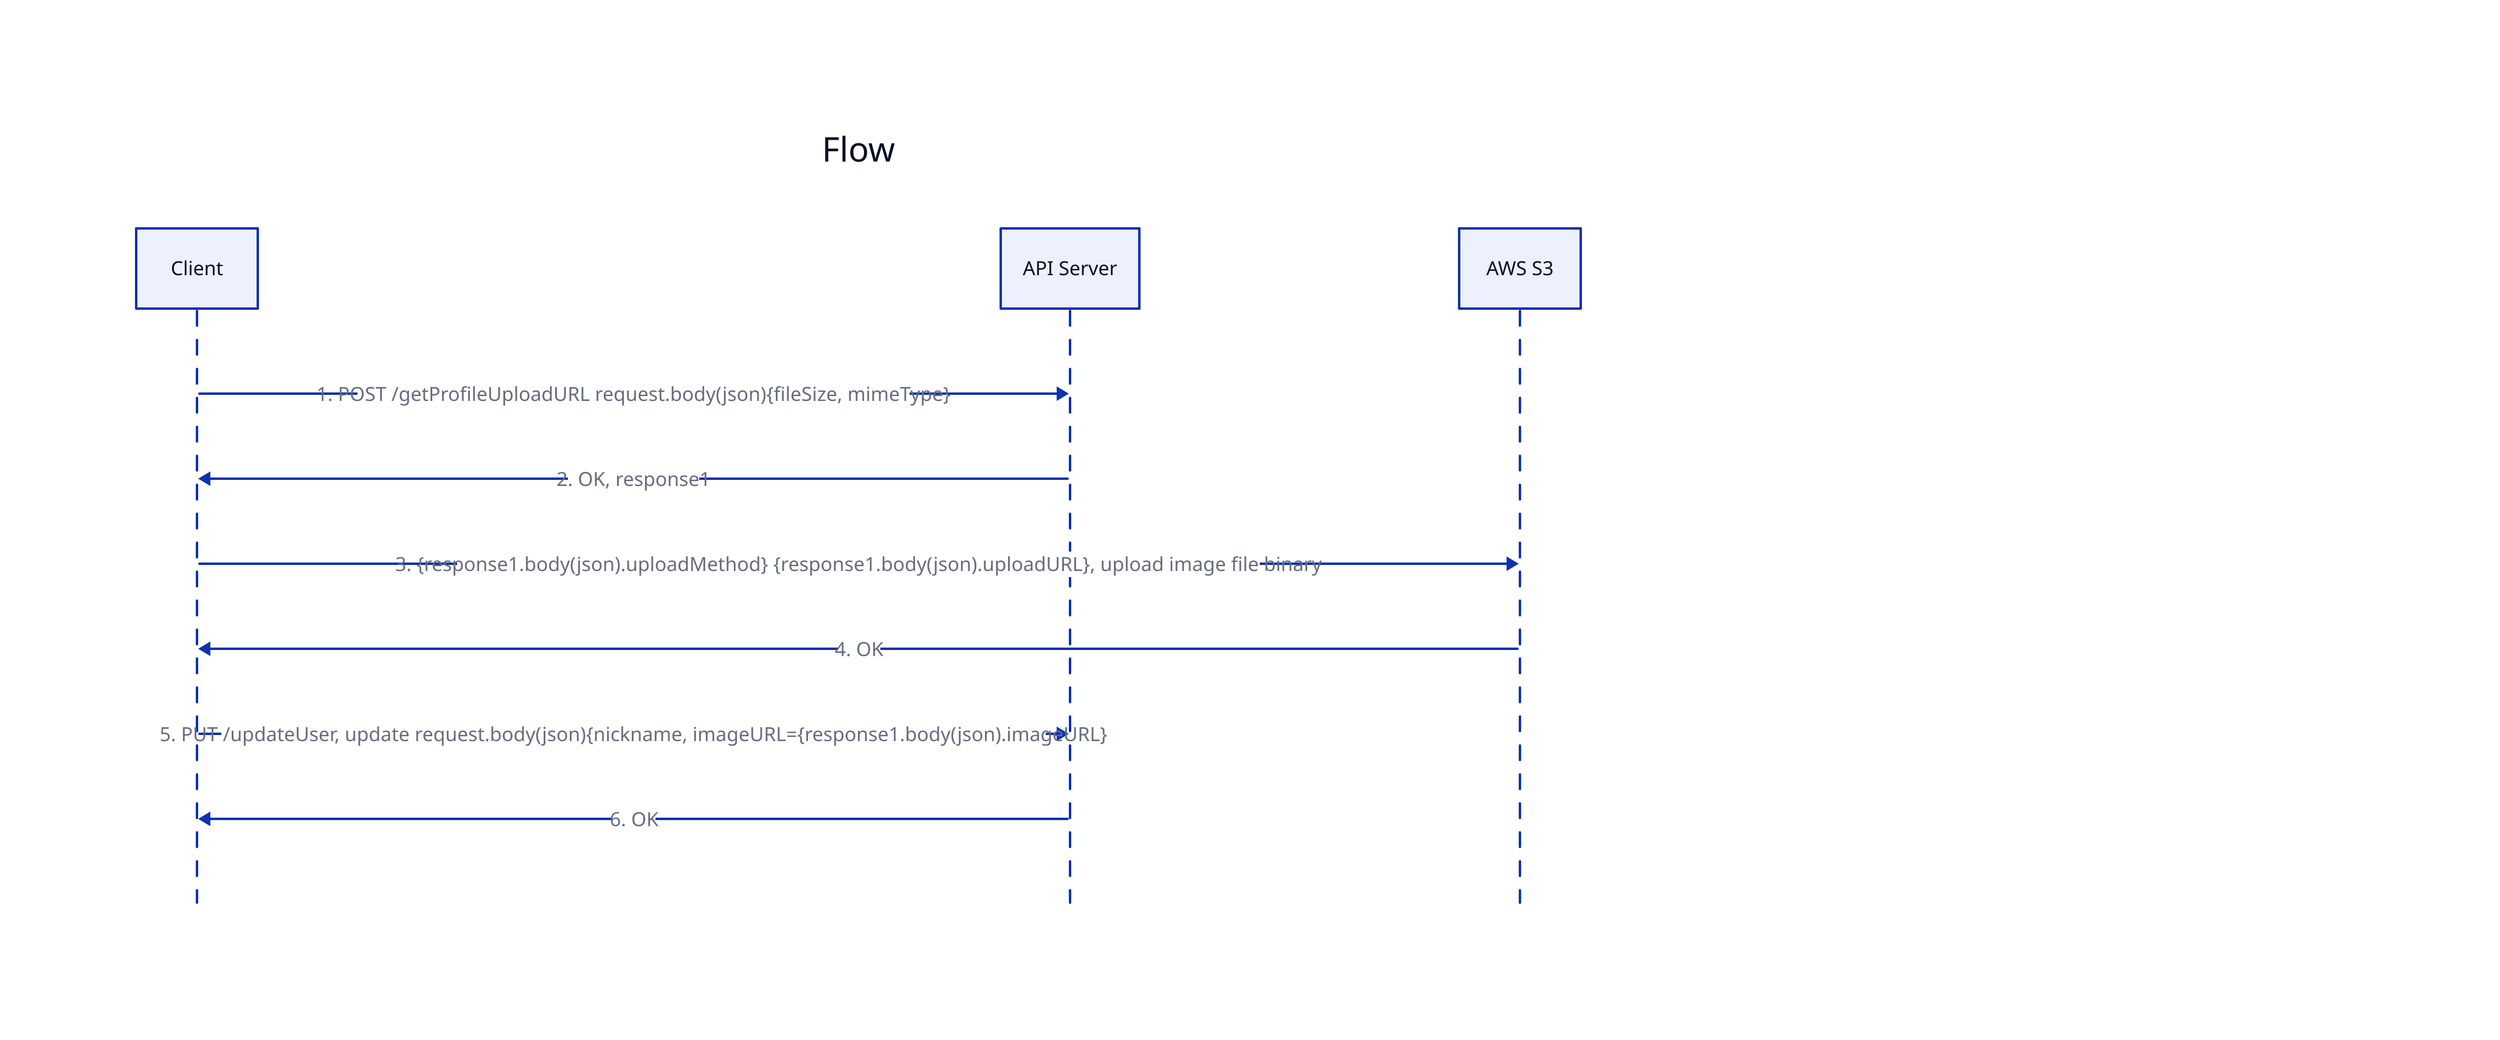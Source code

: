 Flow {
    shape: sequence_diagram

    Client -> API Server: 1. POST /getProfileUploadURL request.body(json)\{fileSize, mimeType\}
    API Server -> Client: 2. OK, response1
    
    Client -> AWS S3: 3. \{response1.body(json).uploadMethod\} \{response1.body(json).uploadURL\}, upload image file binary
    AWS S3 -> Client: 4. OK
    
    Client -> API Server: 5. PUT /updateUser, update request.body(json)\{nickname, imageURL=\{response1.body(json).imageURL\}
    API Server -> Client: 6. OK
}

Memo: |md
# 설명
1. `POST /getProfileUploadURL` 를 요청
2. `uploadMethod`, `uploadURL`, `imageURL` 정보를 받음
- `uploadMethod`: HTTP Method, 업로드 메서드
- `uploadURL`: HTTP URL, 업로드 URL
- `imageURL`: 이미지 URL
3. `uploadMethod`, `uploadURL`를 이용하여 **AWS S3** 에 이미지 파일 업로드
4. 업로드 성공
5. `PUT /updateUser`를 요청
- `nickname`: 변경점이 없을시 그냥 기존 닉네임으로
- `imageURL`: **2.** 에서 받은 `imageURL`를 대입
6. 변경 성공

|
